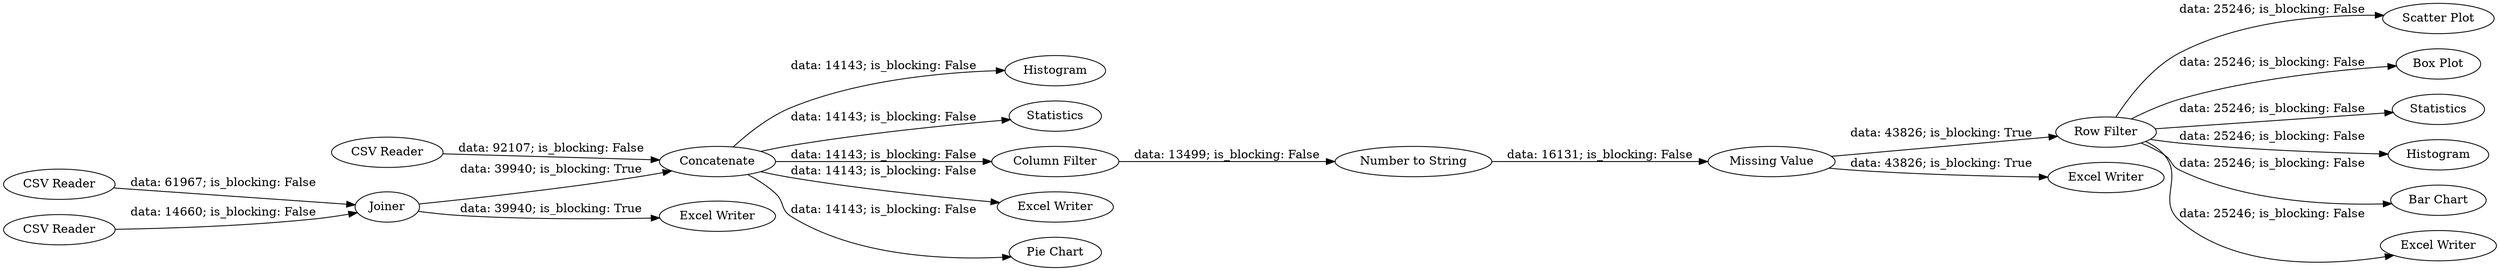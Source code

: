 digraph {
	"-1378674224222183153_19" [label=Histogram]
	"-1378674224222183153_30" [label="Scatter Plot"]
	"-1378674224222183153_27" [label=Statistics]
	"-1378674224222183153_2" [label="CSV Reader"]
	"-1378674224222183153_14" [label="Box Plot"]
	"-1378674224222183153_3" [label=Concatenate]
	"-1378674224222183153_20" [label="CSV Reader"]
	"-1378674224222183153_25" [label="Column Filter"]
	"-1378674224222183153_5" [label="Excel Writer"]
	"-1378674224222183153_4" [label="Missing Value"]
	"-1378674224222183153_1" [label="CSV Reader"]
	"-1378674224222183153_13" [label=Statistics]
	"-1378674224222183153_28" [label="Pie Chart"]
	"-1378674224222183153_18" [label="Row Filter"]
	"-1378674224222183153_31" [label="Excel Writer"]
	"-1378674224222183153_11" [label="Excel Writer"]
	"-1378674224222183153_29" [label=Histogram]
	"-1378674224222183153_17" [label="Bar Chart"]
	"-1378674224222183153_26" [label="Number to String"]
	"-1378674224222183153_12" [label="Excel Writer"]
	"-1378674224222183153_34" [label=Joiner]
	"-1378674224222183153_18" -> "-1378674224222183153_13" [label="data: 25246; is_blocking: False"]
	"-1378674224222183153_34" -> "-1378674224222183153_31" [label="data: 39940; is_blocking: True"]
	"-1378674224222183153_4" -> "-1378674224222183153_18" [label="data: 43826; is_blocking: True"]
	"-1378674224222183153_18" -> "-1378674224222183153_30" [label="data: 25246; is_blocking: False"]
	"-1378674224222183153_18" -> "-1378674224222183153_12" [label="data: 25246; is_blocking: False"]
	"-1378674224222183153_18" -> "-1378674224222183153_29" [label="data: 25246; is_blocking: False"]
	"-1378674224222183153_25" -> "-1378674224222183153_26" [label="data: 13499; is_blocking: False"]
	"-1378674224222183153_2" -> "-1378674224222183153_34" [label="data: 61967; is_blocking: False"]
	"-1378674224222183153_3" -> "-1378674224222183153_28" [label="data: 14143; is_blocking: False"]
	"-1378674224222183153_26" -> "-1378674224222183153_4" [label="data: 16131; is_blocking: False"]
	"-1378674224222183153_3" -> "-1378674224222183153_19" [label="data: 14143; is_blocking: False"]
	"-1378674224222183153_3" -> "-1378674224222183153_27" [label="data: 14143; is_blocking: False"]
	"-1378674224222183153_3" -> "-1378674224222183153_25" [label="data: 14143; is_blocking: False"]
	"-1378674224222183153_4" -> "-1378674224222183153_11" [label="data: 43826; is_blocking: True"]
	"-1378674224222183153_18" -> "-1378674224222183153_14" [label="data: 25246; is_blocking: False"]
	"-1378674224222183153_1" -> "-1378674224222183153_3" [label="data: 92107; is_blocking: False"]
	"-1378674224222183153_34" -> "-1378674224222183153_3" [label="data: 39940; is_blocking: True"]
	"-1378674224222183153_20" -> "-1378674224222183153_34" [label="data: 14660; is_blocking: False"]
	"-1378674224222183153_18" -> "-1378674224222183153_17" [label="data: 25246; is_blocking: False"]
	"-1378674224222183153_3" -> "-1378674224222183153_5" [label="data: 14143; is_blocking: False"]
	rankdir=LR
}
